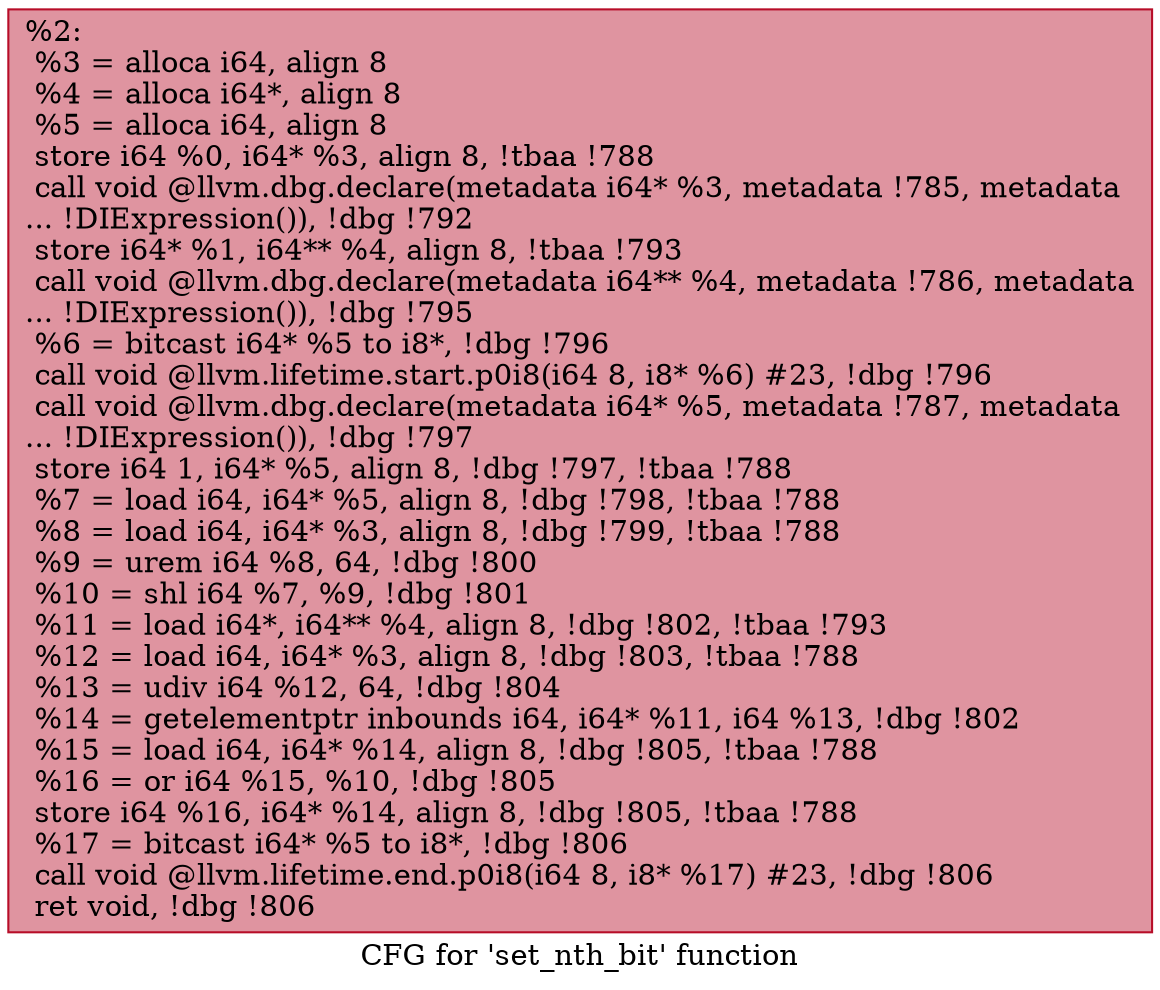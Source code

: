 digraph "CFG for 'set_nth_bit' function" {
	label="CFG for 'set_nth_bit' function";

	Node0x1c54d50 [shape=record,color="#b70d28ff", style=filled, fillcolor="#b70d2870",label="{%2:\l  %3 = alloca i64, align 8\l  %4 = alloca i64*, align 8\l  %5 = alloca i64, align 8\l  store i64 %0, i64* %3, align 8, !tbaa !788\l  call void @llvm.dbg.declare(metadata i64* %3, metadata !785, metadata\l... !DIExpression()), !dbg !792\l  store i64* %1, i64** %4, align 8, !tbaa !793\l  call void @llvm.dbg.declare(metadata i64** %4, metadata !786, metadata\l... !DIExpression()), !dbg !795\l  %6 = bitcast i64* %5 to i8*, !dbg !796\l  call void @llvm.lifetime.start.p0i8(i64 8, i8* %6) #23, !dbg !796\l  call void @llvm.dbg.declare(metadata i64* %5, metadata !787, metadata\l... !DIExpression()), !dbg !797\l  store i64 1, i64* %5, align 8, !dbg !797, !tbaa !788\l  %7 = load i64, i64* %5, align 8, !dbg !798, !tbaa !788\l  %8 = load i64, i64* %3, align 8, !dbg !799, !tbaa !788\l  %9 = urem i64 %8, 64, !dbg !800\l  %10 = shl i64 %7, %9, !dbg !801\l  %11 = load i64*, i64** %4, align 8, !dbg !802, !tbaa !793\l  %12 = load i64, i64* %3, align 8, !dbg !803, !tbaa !788\l  %13 = udiv i64 %12, 64, !dbg !804\l  %14 = getelementptr inbounds i64, i64* %11, i64 %13, !dbg !802\l  %15 = load i64, i64* %14, align 8, !dbg !805, !tbaa !788\l  %16 = or i64 %15, %10, !dbg !805\l  store i64 %16, i64* %14, align 8, !dbg !805, !tbaa !788\l  %17 = bitcast i64* %5 to i8*, !dbg !806\l  call void @llvm.lifetime.end.p0i8(i64 8, i8* %17) #23, !dbg !806\l  ret void, !dbg !806\l}"];
}
